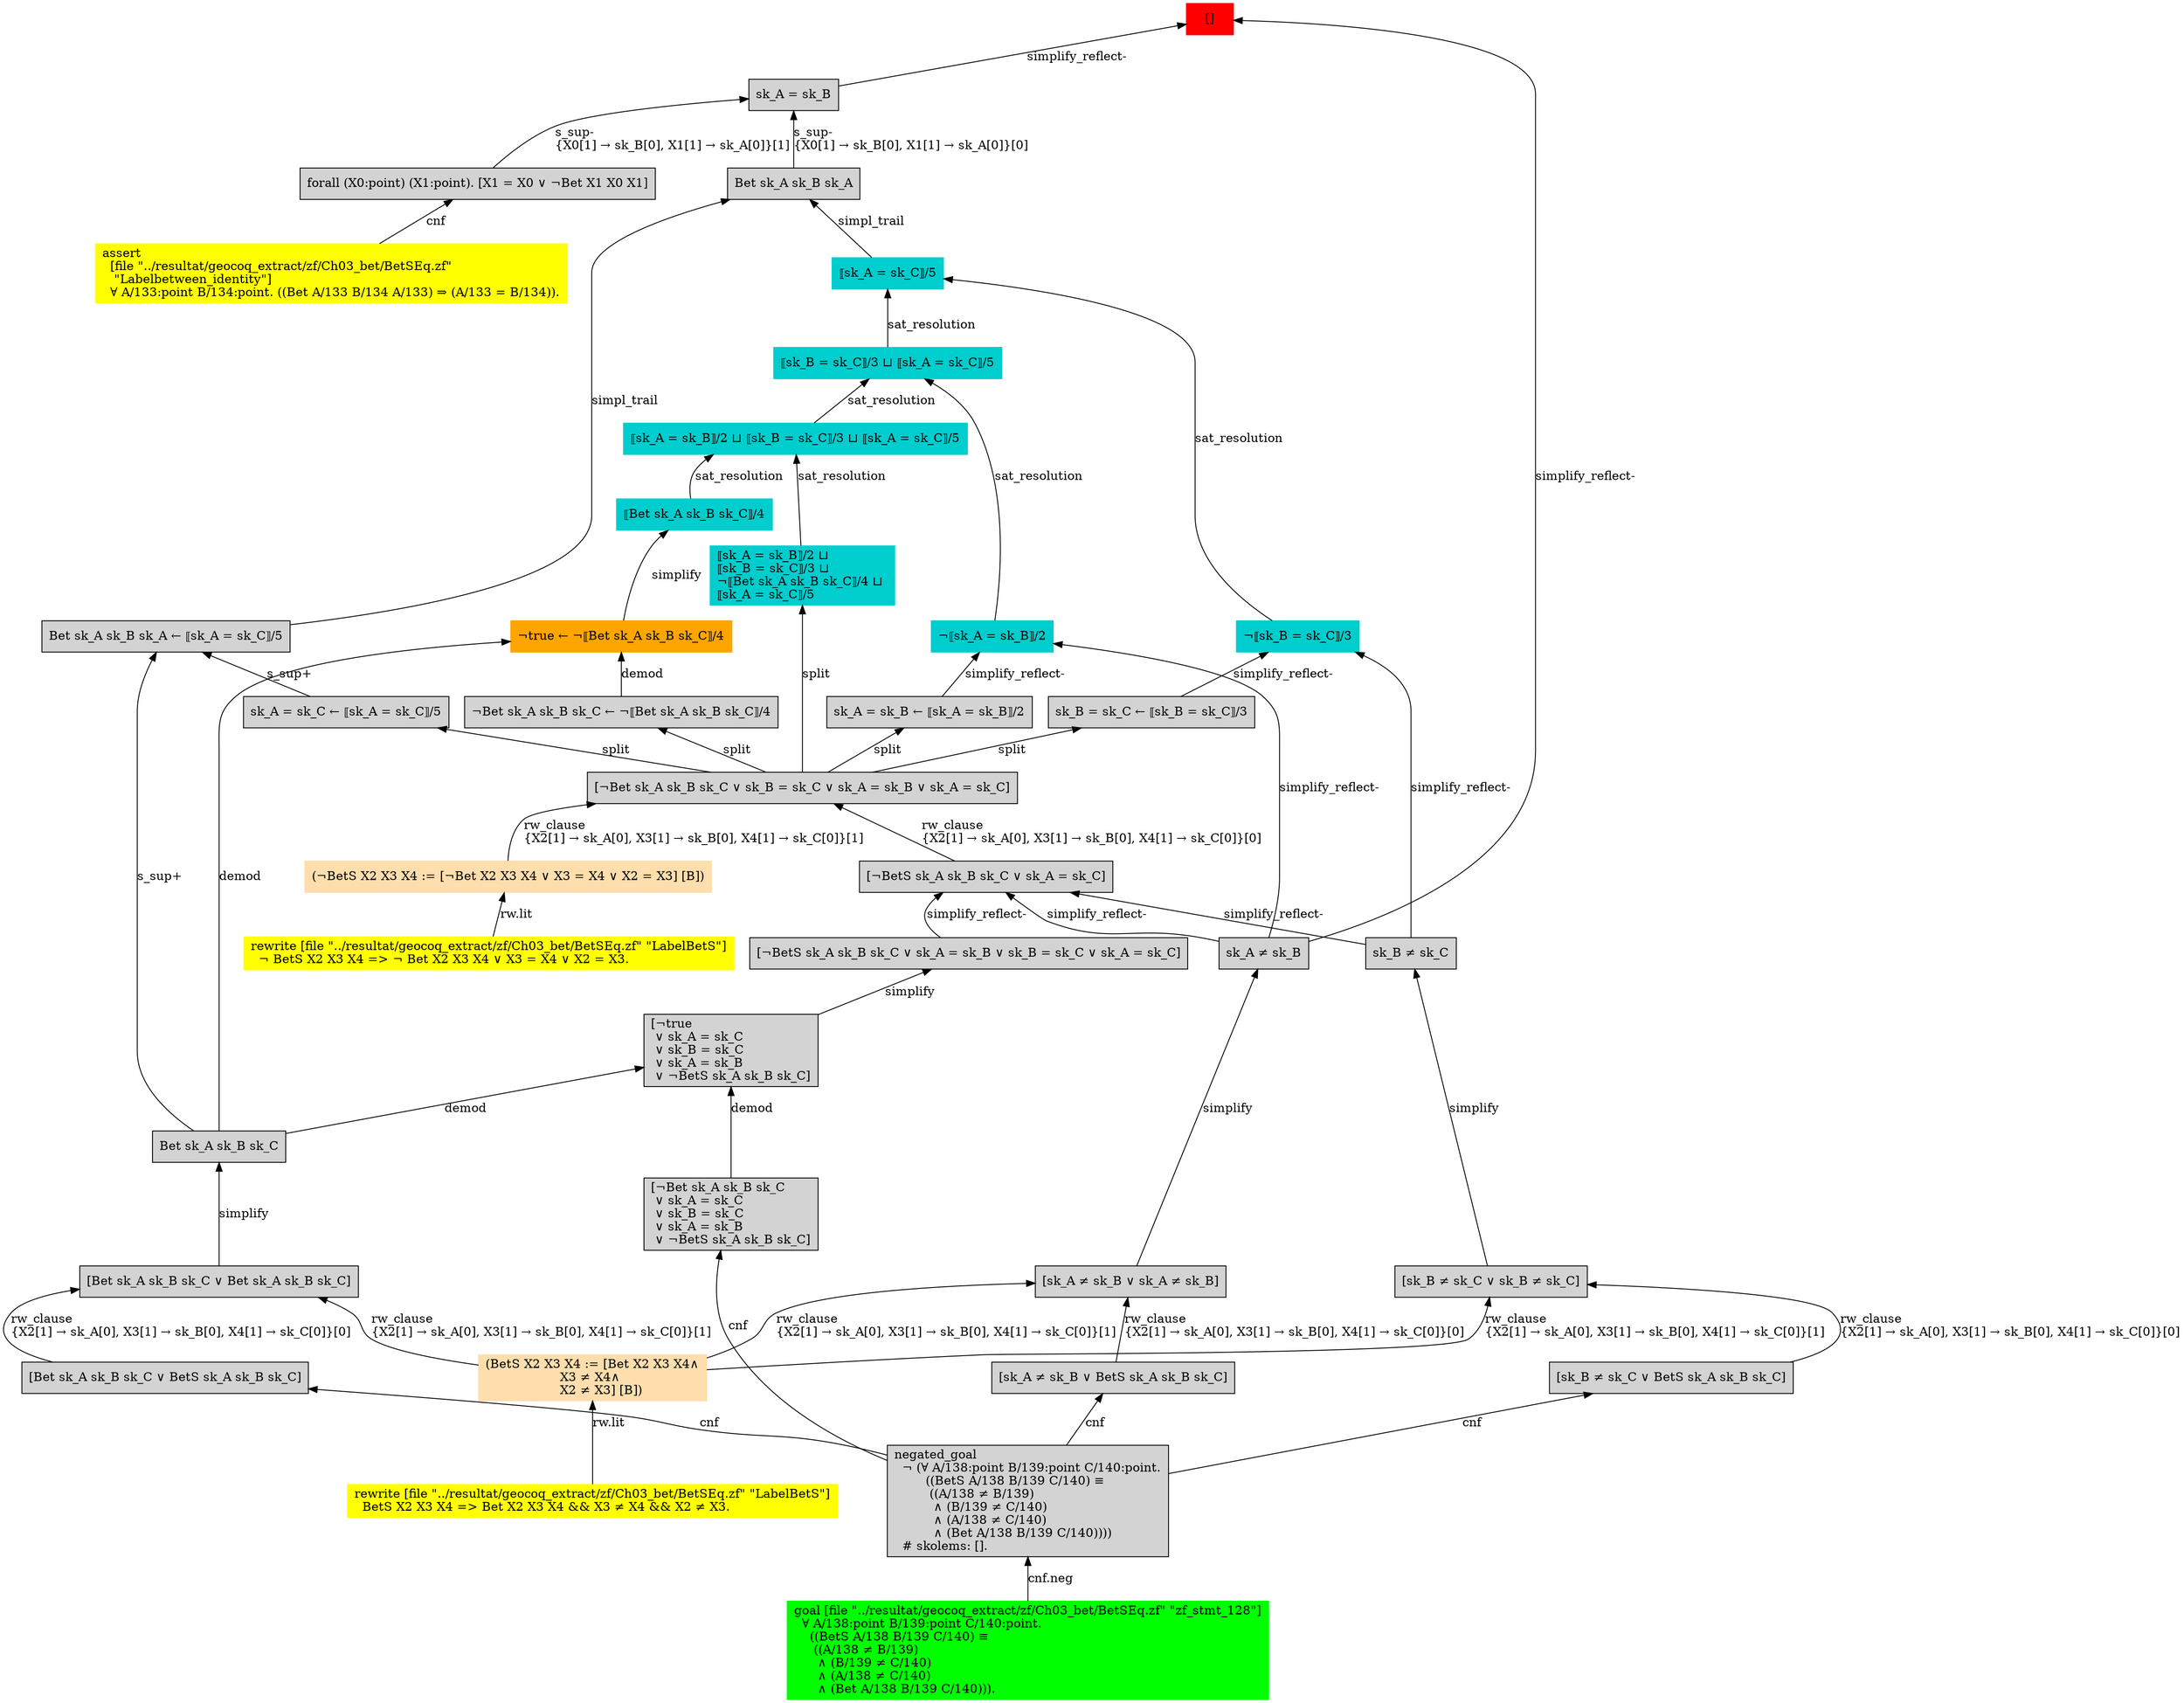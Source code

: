 digraph "unsat_graph" {
  vertex_0 [color=red, label="[]", shape=box, style=filled];
  vertex_0 -> vertex_1 [label="simplify_reflect-", dir="back"];
  vertex_1 [shape=box, label="sk_A ≠ sk_B\l", style=filled];
  vertex_1 -> vertex_2 [label="simplify", dir="back"];
  vertex_2 [shape=box, label="[sk_A ≠ sk_B ∨ sk_A ≠ sk_B]\l", style=filled];
  vertex_2 -> vertex_3 [label="rw_clause\l\{X2[1] → sk_A[0], X3[1] → sk_B[0], X4[1] → sk_C[0]\}[1]\l", dir="back"];
  vertex_3 [color=navajowhite, shape=box, label="(BetS X2 X3 X4 := [Bet X2 X3 X4∧\l                   X3 ≠ X4∧\l                   X2 ≠ X3] [B])\l", style=filled];
  vertex_3 -> vertex_4 [label="rw.lit", dir="back"];
  vertex_4 [color=yellow, shape=box, label="rewrite [file \"../resultat/geocoq_extract/zf/Ch03_bet/BetSEq.zf\" \"LabelBetS\"]\l  BetS X2 X3 X4 =\> Bet X2 X3 X4 && X3 ≠ X4 && X2 ≠ X3.\l", style=filled];
  vertex_2 -> vertex_5 [label="rw_clause\l\{X2[1] → sk_A[0], X3[1] → sk_B[0], X4[1] → sk_C[0]\}[0]\l", dir="back"];
  vertex_5 [shape=box, label="[sk_A ≠ sk_B ∨ BetS sk_A sk_B sk_C]\l", style=filled];
  vertex_5 -> vertex_6 [label="cnf", dir="back"];
  vertex_6 [shape=box, label="negated_goal\l  ¬ (∀ A/138:point B/139:point C/140:point.\l        ((BetS A/138 B/139 C/140) ≡\l         ((A/138 ≠ B/139)\l          ∧ (B/139 ≠ C/140)\l          ∧ (A/138 ≠ C/140)\l          ∧ (Bet A/138 B/139 C/140))))\l  # skolems: [].\l", style=filled];
  vertex_6 -> vertex_7 [label="cnf.neg", dir="back"];
  vertex_7 [color=green, shape=box, label="goal [file \"../resultat/geocoq_extract/zf/Ch03_bet/BetSEq.zf\" \"zf_stmt_128\"]\l  ∀ A/138:point B/139:point C/140:point.\l    ((BetS A/138 B/139 C/140) ≡\l     ((A/138 ≠ B/139)\l      ∧ (B/139 ≠ C/140)\l      ∧ (A/138 ≠ C/140)\l      ∧ (Bet A/138 B/139 C/140))).\l", style=filled];
  vertex_0 -> vertex_8 [label="simplify_reflect-", dir="back"];
  vertex_8 [shape=box, label="sk_A = sk_B\l", style=filled];
  vertex_8 -> vertex_9 [label="s_sup-\l\{X0[1] → sk_B[0], X1[1] → sk_A[0]\}[1]\l", dir="back"];
  vertex_9 [shape=box, label="forall (X0:point) (X1:point). [X1 = X0 ∨ ¬Bet X1 X0 X1]\l", style=filled];
  vertex_9 -> vertex_10 [label="cnf", dir="back"];
  vertex_10 [color=yellow, shape=box, label="assert\l  [file \"../resultat/geocoq_extract/zf/Ch03_bet/BetSEq.zf\" \l   \"Labelbetween_identity\"]\l  ∀ A/133:point B/134:point. ((Bet A/133 B/134 A/133) ⇒ (A/133 = B/134)).\l", style=filled];
  vertex_8 -> vertex_11 [label="s_sup-\l\{X0[1] → sk_B[0], X1[1] → sk_A[0]\}[0]\l", dir="back"];
  vertex_11 [shape=box, label="Bet sk_A sk_B sk_A\l", style=filled];
  vertex_11 -> vertex_12 [label="simpl_trail", dir="back"];
  vertex_12 [color=cyan3, shape=box, label="⟦sk_A = sk_C⟧/5\l", style=filled];
  vertex_12 -> vertex_13 [label="sat_resolution", dir="back"];
  vertex_13 [color=cyan3, shape=box, label="¬⟦sk_B = sk_C⟧/3\l", style=filled];
  vertex_13 -> vertex_14 [label="simplify_reflect-", dir="back"];
  vertex_14 [shape=box, label="sk_B ≠ sk_C\l", style=filled];
  vertex_14 -> vertex_15 [label="simplify", dir="back"];
  vertex_15 [shape=box, label="[sk_B ≠ sk_C ∨ sk_B ≠ sk_C]\l", style=filled];
  vertex_15 -> vertex_3 [label="rw_clause\l\{X2[1] → sk_A[0], X3[1] → sk_B[0], X4[1] → sk_C[0]\}[1]\l", dir="back"];
  vertex_15 -> vertex_16 [label="rw_clause\l\{X2[1] → sk_A[0], X3[1] → sk_B[0], X4[1] → sk_C[0]\}[0]\l", dir="back"];
  vertex_16 [shape=box, label="[sk_B ≠ sk_C ∨ BetS sk_A sk_B sk_C]\l", style=filled];
  vertex_16 -> vertex_6 [label="cnf", dir="back"];
  vertex_13 -> vertex_17 [label="simplify_reflect-", dir="back"];
  vertex_17 [shape=box, label="sk_B = sk_C ← ⟦sk_B = sk_C⟧/3\l", style=filled];
  vertex_17 -> vertex_18 [label="split", dir="back"];
  vertex_18 [shape=box, label="[¬Bet sk_A sk_B sk_C ∨ sk_B = sk_C ∨ sk_A = sk_B ∨ sk_A = sk_C]\l", style=filled];
  vertex_18 -> vertex_19 [label="rw_clause\l\{X2[1] → sk_A[0], X3[1] → sk_B[0], X4[1] → sk_C[0]\}[1]\l", dir="back"];
  vertex_19 [color=navajowhite, shape=box, label="(¬BetS X2 X3 X4 := [¬Bet X2 X3 X4 ∨ X3 = X4 ∨ X2 = X3] [B])\l", style=filled];
  vertex_19 -> vertex_20 [label="rw.lit", dir="back"];
  vertex_20 [color=yellow, shape=box, label="rewrite [file \"../resultat/geocoq_extract/zf/Ch03_bet/BetSEq.zf\" \"LabelBetS\"]\l  ¬ BetS X2 X3 X4 =\> ¬ Bet X2 X3 X4 ∨ X3 = X4 ∨ X2 = X3.\l", style=filled];
  vertex_18 -> vertex_21 [label="rw_clause\l\{X2[1] → sk_A[0], X3[1] → sk_B[0], X4[1] → sk_C[0]\}[0]\l", dir="back"];
  vertex_21 [shape=box, label="[¬BetS sk_A sk_B sk_C ∨ sk_A = sk_C]\l", style=filled];
  vertex_21 -> vertex_1 [label="simplify_reflect-", dir="back"];
  vertex_21 -> vertex_14 [label="simplify_reflect-", dir="back"];
  vertex_21 -> vertex_22 [label="simplify_reflect-", dir="back"];
  vertex_22 [shape=box, label="[¬BetS sk_A sk_B sk_C ∨ sk_A = sk_B ∨ sk_B = sk_C ∨ sk_A = sk_C]\l", style=filled];
  vertex_22 -> vertex_23 [label="simplify", dir="back"];
  vertex_23 [shape=box, label="[¬true\l ∨ sk_A = sk_C\l ∨ sk_B = sk_C\l ∨ sk_A = sk_B\l ∨ ¬BetS sk_A sk_B sk_C]\l", style=filled];
  vertex_23 -> vertex_24 [label="demod", dir="back"];
  vertex_24 [shape=box, label="Bet sk_A sk_B sk_C\l", style=filled];
  vertex_24 -> vertex_25 [label="simplify", dir="back"];
  vertex_25 [shape=box, label="[Bet sk_A sk_B sk_C ∨ Bet sk_A sk_B sk_C]\l", style=filled];
  vertex_25 -> vertex_3 [label="rw_clause\l\{X2[1] → sk_A[0], X3[1] → sk_B[0], X4[1] → sk_C[0]\}[1]\l", dir="back"];
  vertex_25 -> vertex_26 [label="rw_clause\l\{X2[1] → sk_A[0], X3[1] → sk_B[0], X4[1] → sk_C[0]\}[0]\l", dir="back"];
  vertex_26 [shape=box, label="[Bet sk_A sk_B sk_C ∨ BetS sk_A sk_B sk_C]\l", style=filled];
  vertex_26 -> vertex_6 [label="cnf", dir="back"];
  vertex_23 -> vertex_27 [label="demod", dir="back"];
  vertex_27 [shape=box, label="[¬Bet sk_A sk_B sk_C\l ∨ sk_A = sk_C\l ∨ sk_B = sk_C\l ∨ sk_A = sk_B\l ∨ ¬BetS sk_A sk_B sk_C]\l", style=filled];
  vertex_27 -> vertex_6 [label="cnf", dir="back"];
  vertex_12 -> vertex_28 [label="sat_resolution", dir="back"];
  vertex_28 [color=cyan3, shape=box, label="⟦sk_B = sk_C⟧/3 ⊔ ⟦sk_A = sk_C⟧/5\l", style=filled];
  vertex_28 -> vertex_29 [label="sat_resolution", dir="back"];
  vertex_29 [color=cyan3, shape=box, label="¬⟦sk_A = sk_B⟧/2\l", style=filled];
  vertex_29 -> vertex_1 [label="simplify_reflect-", dir="back"];
  vertex_29 -> vertex_30 [label="simplify_reflect-", dir="back"];
  vertex_30 [shape=box, label="sk_A = sk_B ← ⟦sk_A = sk_B⟧/2\l", style=filled];
  vertex_30 -> vertex_18 [label="split", dir="back"];
  vertex_28 -> vertex_31 [label="sat_resolution", dir="back"];
  vertex_31 [color=cyan3, shape=box, label="⟦sk_A = sk_B⟧/2 ⊔ ⟦sk_B = sk_C⟧/3 ⊔ ⟦sk_A = sk_C⟧/5\l", style=filled];
  vertex_31 -> vertex_32 [label="sat_resolution", dir="back"];
  vertex_32 [color=cyan3, shape=box, label="⟦Bet sk_A sk_B sk_C⟧/4\l", style=filled];
  vertex_32 -> vertex_33 [label="simplify", dir="back"];
  vertex_33 [color=orange, shape=box, label="¬true ← ¬⟦Bet sk_A sk_B sk_C⟧/4\l", style=filled];
  vertex_33 -> vertex_24 [label="demod", dir="back"];
  vertex_33 -> vertex_34 [label="demod", dir="back"];
  vertex_34 [shape=box, label="¬Bet sk_A sk_B sk_C ← ¬⟦Bet sk_A sk_B sk_C⟧/4\l", style=filled];
  vertex_34 -> vertex_18 [label="split", dir="back"];
  vertex_31 -> vertex_35 [label="sat_resolution", dir="back"];
  vertex_35 [color=cyan3, shape=box, label="⟦sk_A = sk_B⟧/2 ⊔ \l⟦sk_B = sk_C⟧/3 ⊔ \l¬⟦Bet sk_A sk_B sk_C⟧/4 ⊔ \l⟦sk_A = sk_C⟧/5\l", style=filled];
  vertex_35 -> vertex_18 [label="split", dir="back"];
  vertex_11 -> vertex_36 [label="simpl_trail", dir="back"];
  vertex_36 [shape=box, label="Bet sk_A sk_B sk_A ← ⟦sk_A = sk_C⟧/5\l", style=filled];
  vertex_36 -> vertex_24 [label="s_sup+\l", dir="back"];
  vertex_36 -> vertex_37 [label="s_sup+\l", dir="back"];
  vertex_37 [shape=box, label="sk_A = sk_C ← ⟦sk_A = sk_C⟧/5\l", style=filled];
  vertex_37 -> vertex_18 [label="split", dir="back"];
  }


